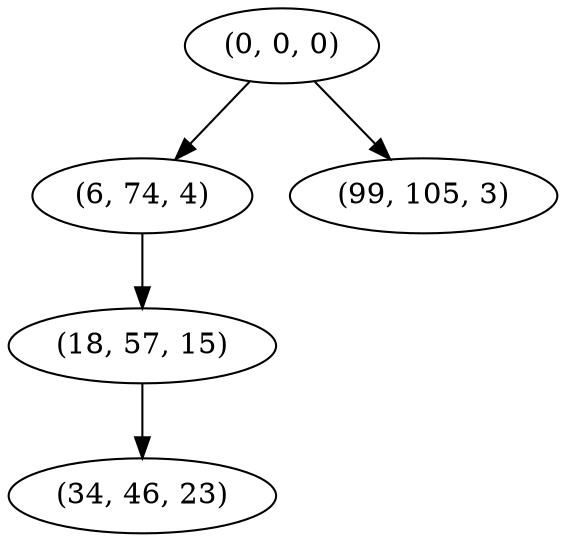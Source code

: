 digraph tree {
    "(0, 0, 0)";
    "(6, 74, 4)";
    "(18, 57, 15)";
    "(34, 46, 23)";
    "(99, 105, 3)";
    "(0, 0, 0)" -> "(6, 74, 4)";
    "(0, 0, 0)" -> "(99, 105, 3)";
    "(6, 74, 4)" -> "(18, 57, 15)";
    "(18, 57, 15)" -> "(34, 46, 23)";
}
